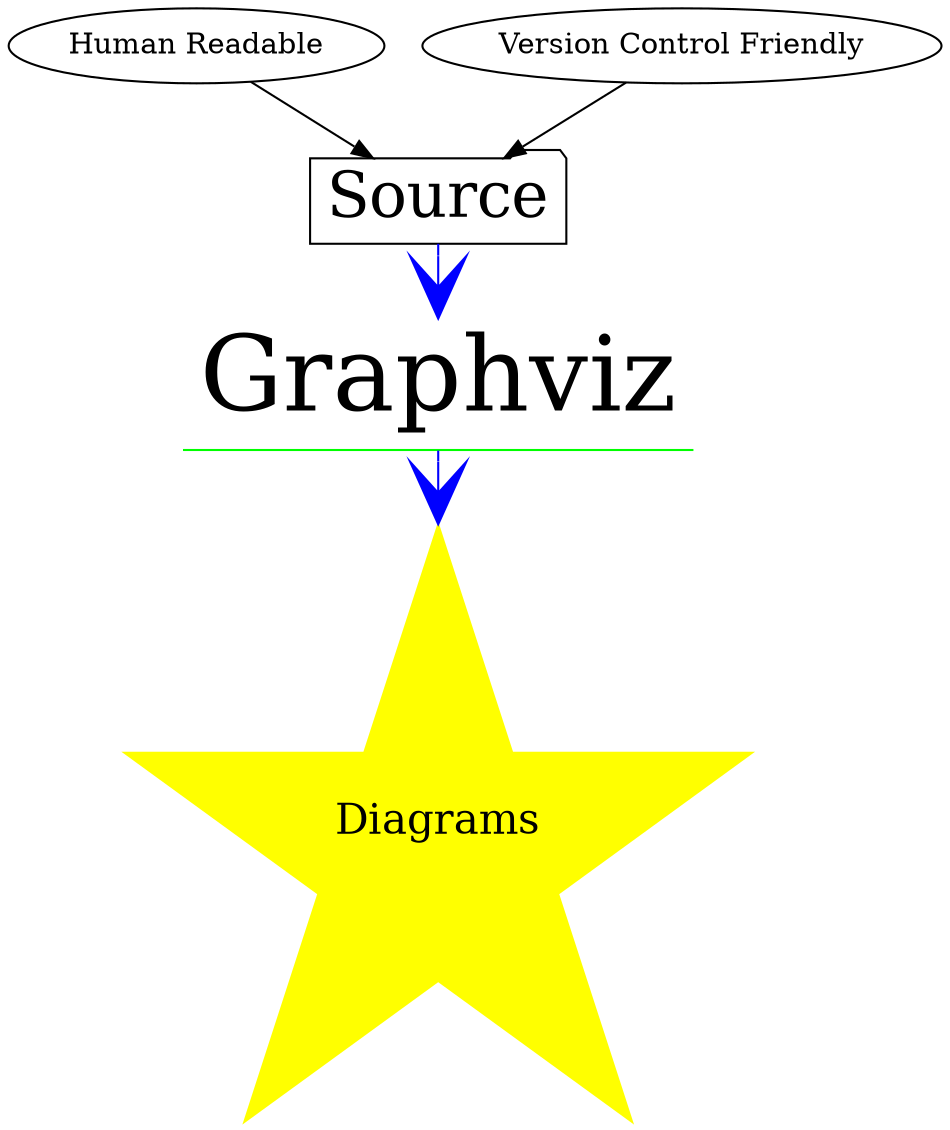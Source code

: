 digraph G {

 Source -> Graphviz -> Diagrams [arrowsize=3 arrowhead=vee color=blue]

 Source   [fontsize=30 shape=folder]
 Graphviz [fontsize=50 shape=underline color=green]
 Diagrams [fontsize=20 shape=star style=filled color=yellow]

 "Human Readable"           -> Source
 "Version Control Friendly" -> Source

}
